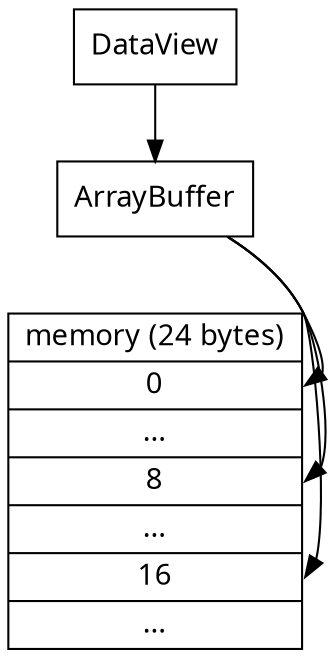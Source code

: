 digraph Vector3F_DataView {
    node [shape=record, fontname="Monaco"];
    edge [fontname="Monaco"];

    rankdir=TB;

    dataview [label="{DataView}"];

    arraybuffer [label="{ArrayBuffer}"];

    memory [label="{memory (24 bytes)|<0>0|...|<8>8|...|<16>16|...}"];

    dataview -> arraybuffer;
    arraybuffer -> memory:0;
    arraybuffer -> memory:8;
    arraybuffer -> memory:16;
}
